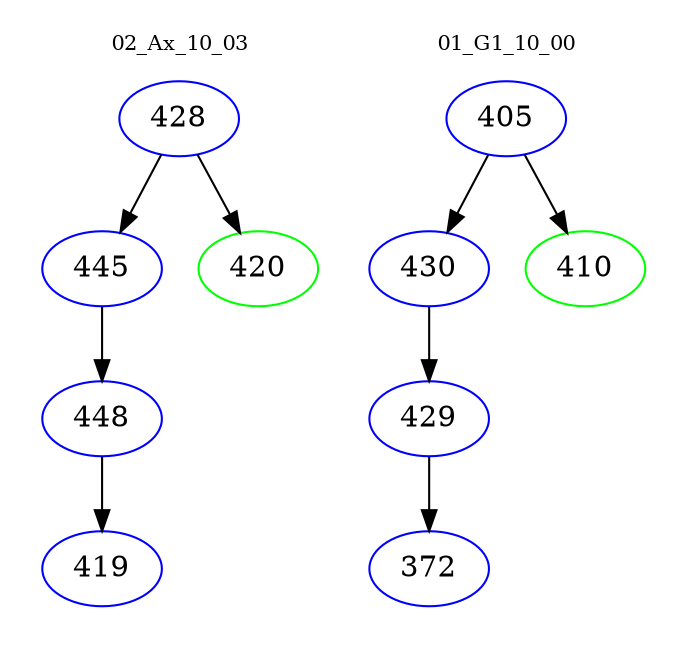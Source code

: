 digraph{
subgraph cluster_0 {
color = white
label = "02_Ax_10_03";
fontsize=10;
T0_428 [label="428", color="blue"]
T0_428 -> T0_445 [color="black"]
T0_445 [label="445", color="blue"]
T0_445 -> T0_448 [color="black"]
T0_448 [label="448", color="blue"]
T0_448 -> T0_419 [color="black"]
T0_419 [label="419", color="blue"]
T0_428 -> T0_420 [color="black"]
T0_420 [label="420", color="green"]
}
subgraph cluster_1 {
color = white
label = "01_G1_10_00";
fontsize=10;
T1_405 [label="405", color="blue"]
T1_405 -> T1_430 [color="black"]
T1_430 [label="430", color="blue"]
T1_430 -> T1_429 [color="black"]
T1_429 [label="429", color="blue"]
T1_429 -> T1_372 [color="black"]
T1_372 [label="372", color="blue"]
T1_405 -> T1_410 [color="black"]
T1_410 [label="410", color="green"]
}
}
